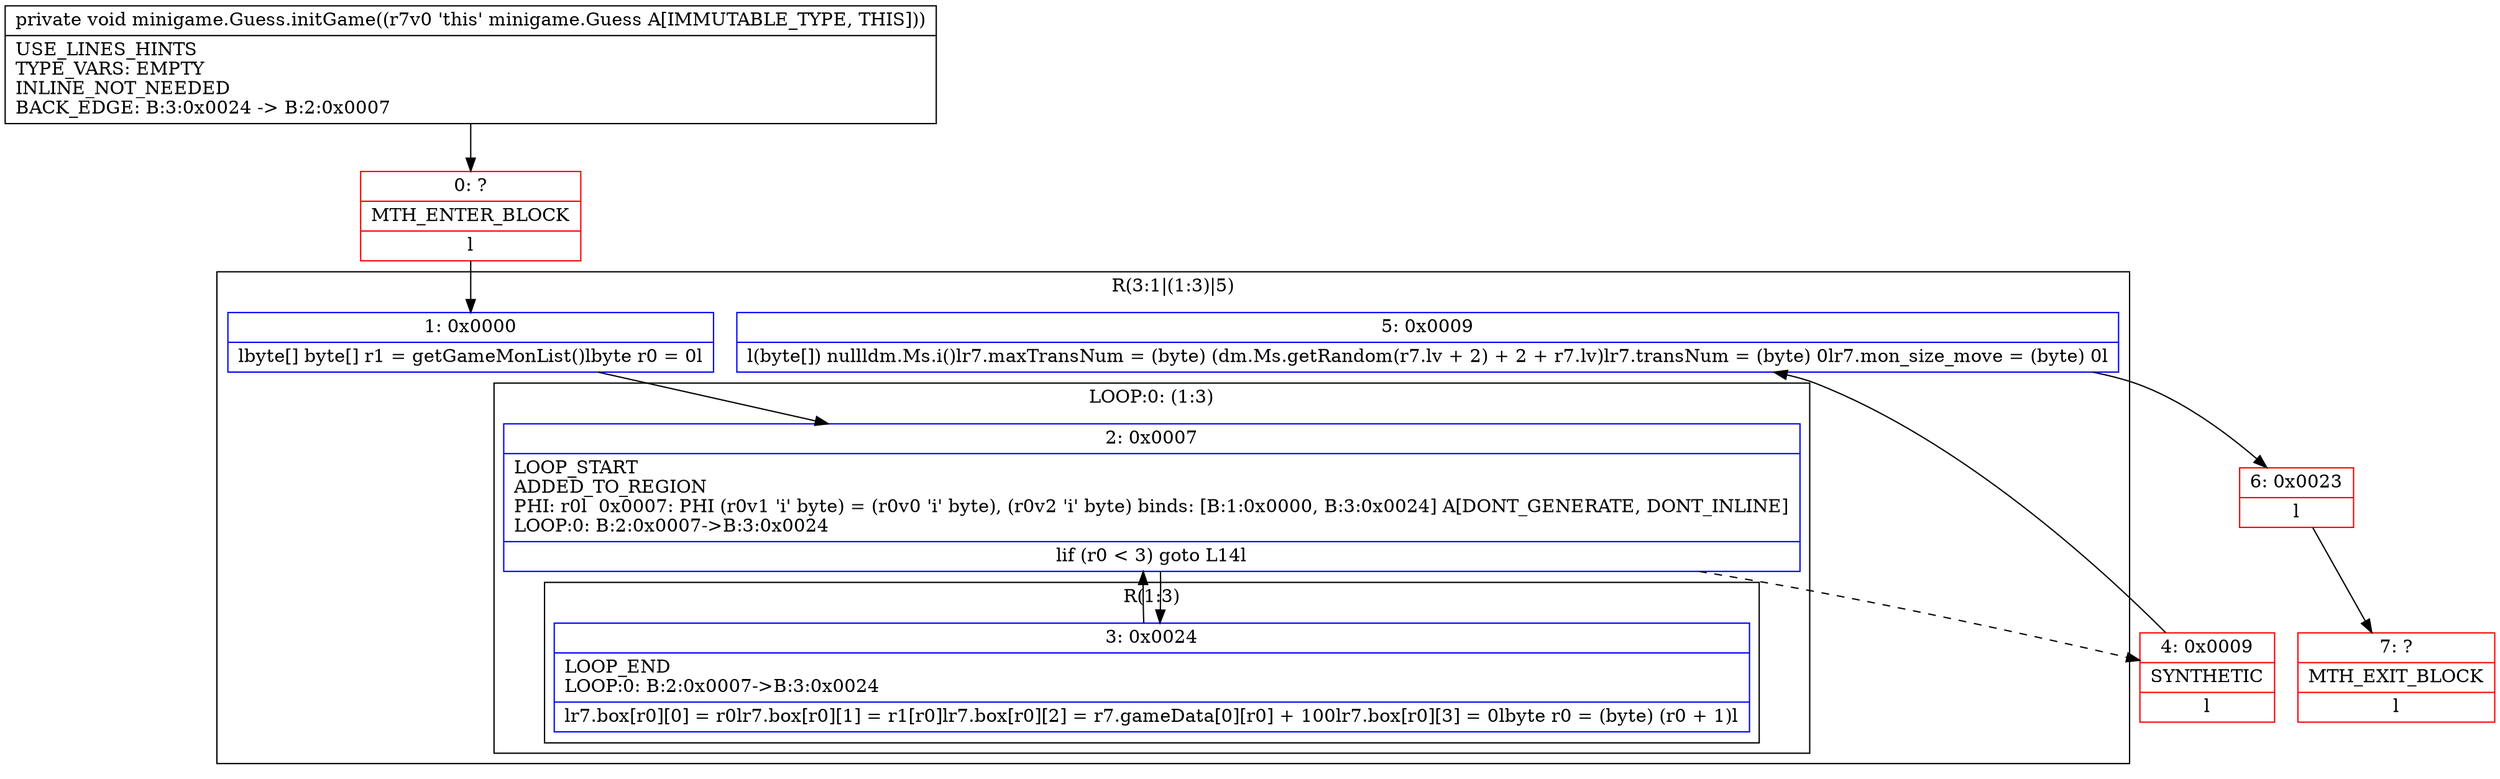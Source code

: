 digraph "CFG forminigame.Guess.initGame()V" {
subgraph cluster_Region_204586785 {
label = "R(3:1|(1:3)|5)";
node [shape=record,color=blue];
Node_1 [shape=record,label="{1\:\ 0x0000|lbyte[] byte[] r1 = getGameMonList()lbyte r0 = 0l}"];
subgraph cluster_LoopRegion_589870127 {
label = "LOOP:0: (1:3)";
node [shape=record,color=blue];
Node_2 [shape=record,label="{2\:\ 0x0007|LOOP_START\lADDED_TO_REGION\lPHI: r0l  0x0007: PHI (r0v1 'i' byte) = (r0v0 'i' byte), (r0v2 'i' byte) binds: [B:1:0x0000, B:3:0x0024] A[DONT_GENERATE, DONT_INLINE]\lLOOP:0: B:2:0x0007\-\>B:3:0x0024\l|lif (r0 \< 3) goto L14l}"];
subgraph cluster_Region_1379959713 {
label = "R(1:3)";
node [shape=record,color=blue];
Node_3 [shape=record,label="{3\:\ 0x0024|LOOP_END\lLOOP:0: B:2:0x0007\-\>B:3:0x0024\l|lr7.box[r0][0] = r0lr7.box[r0][1] = r1[r0]lr7.box[r0][2] = r7.gameData[0][r0] + 100lr7.box[r0][3] = 0lbyte r0 = (byte) (r0 + 1)l}"];
}
}
Node_5 [shape=record,label="{5\:\ 0x0009|l(byte[]) nullldm.Ms.i()lr7.maxTransNum = (byte) (dm.Ms.getRandom(r7.lv + 2) + 2 + r7.lv)lr7.transNum = (byte) 0lr7.mon_size_move = (byte) 0l}"];
}
Node_0 [shape=record,color=red,label="{0\:\ ?|MTH_ENTER_BLOCK\l|l}"];
Node_4 [shape=record,color=red,label="{4\:\ 0x0009|SYNTHETIC\l|l}"];
Node_6 [shape=record,color=red,label="{6\:\ 0x0023|l}"];
Node_7 [shape=record,color=red,label="{7\:\ ?|MTH_EXIT_BLOCK\l|l}"];
MethodNode[shape=record,label="{private void minigame.Guess.initGame((r7v0 'this' minigame.Guess A[IMMUTABLE_TYPE, THIS]))  | USE_LINES_HINTS\lTYPE_VARS: EMPTY\lINLINE_NOT_NEEDED\lBACK_EDGE: B:3:0x0024 \-\> B:2:0x0007\l}"];
MethodNode -> Node_0;
Node_1 -> Node_2;
Node_2 -> Node_3;
Node_2 -> Node_4[style=dashed];
Node_3 -> Node_2;
Node_5 -> Node_6;
Node_0 -> Node_1;
Node_4 -> Node_5;
Node_6 -> Node_7;
}

